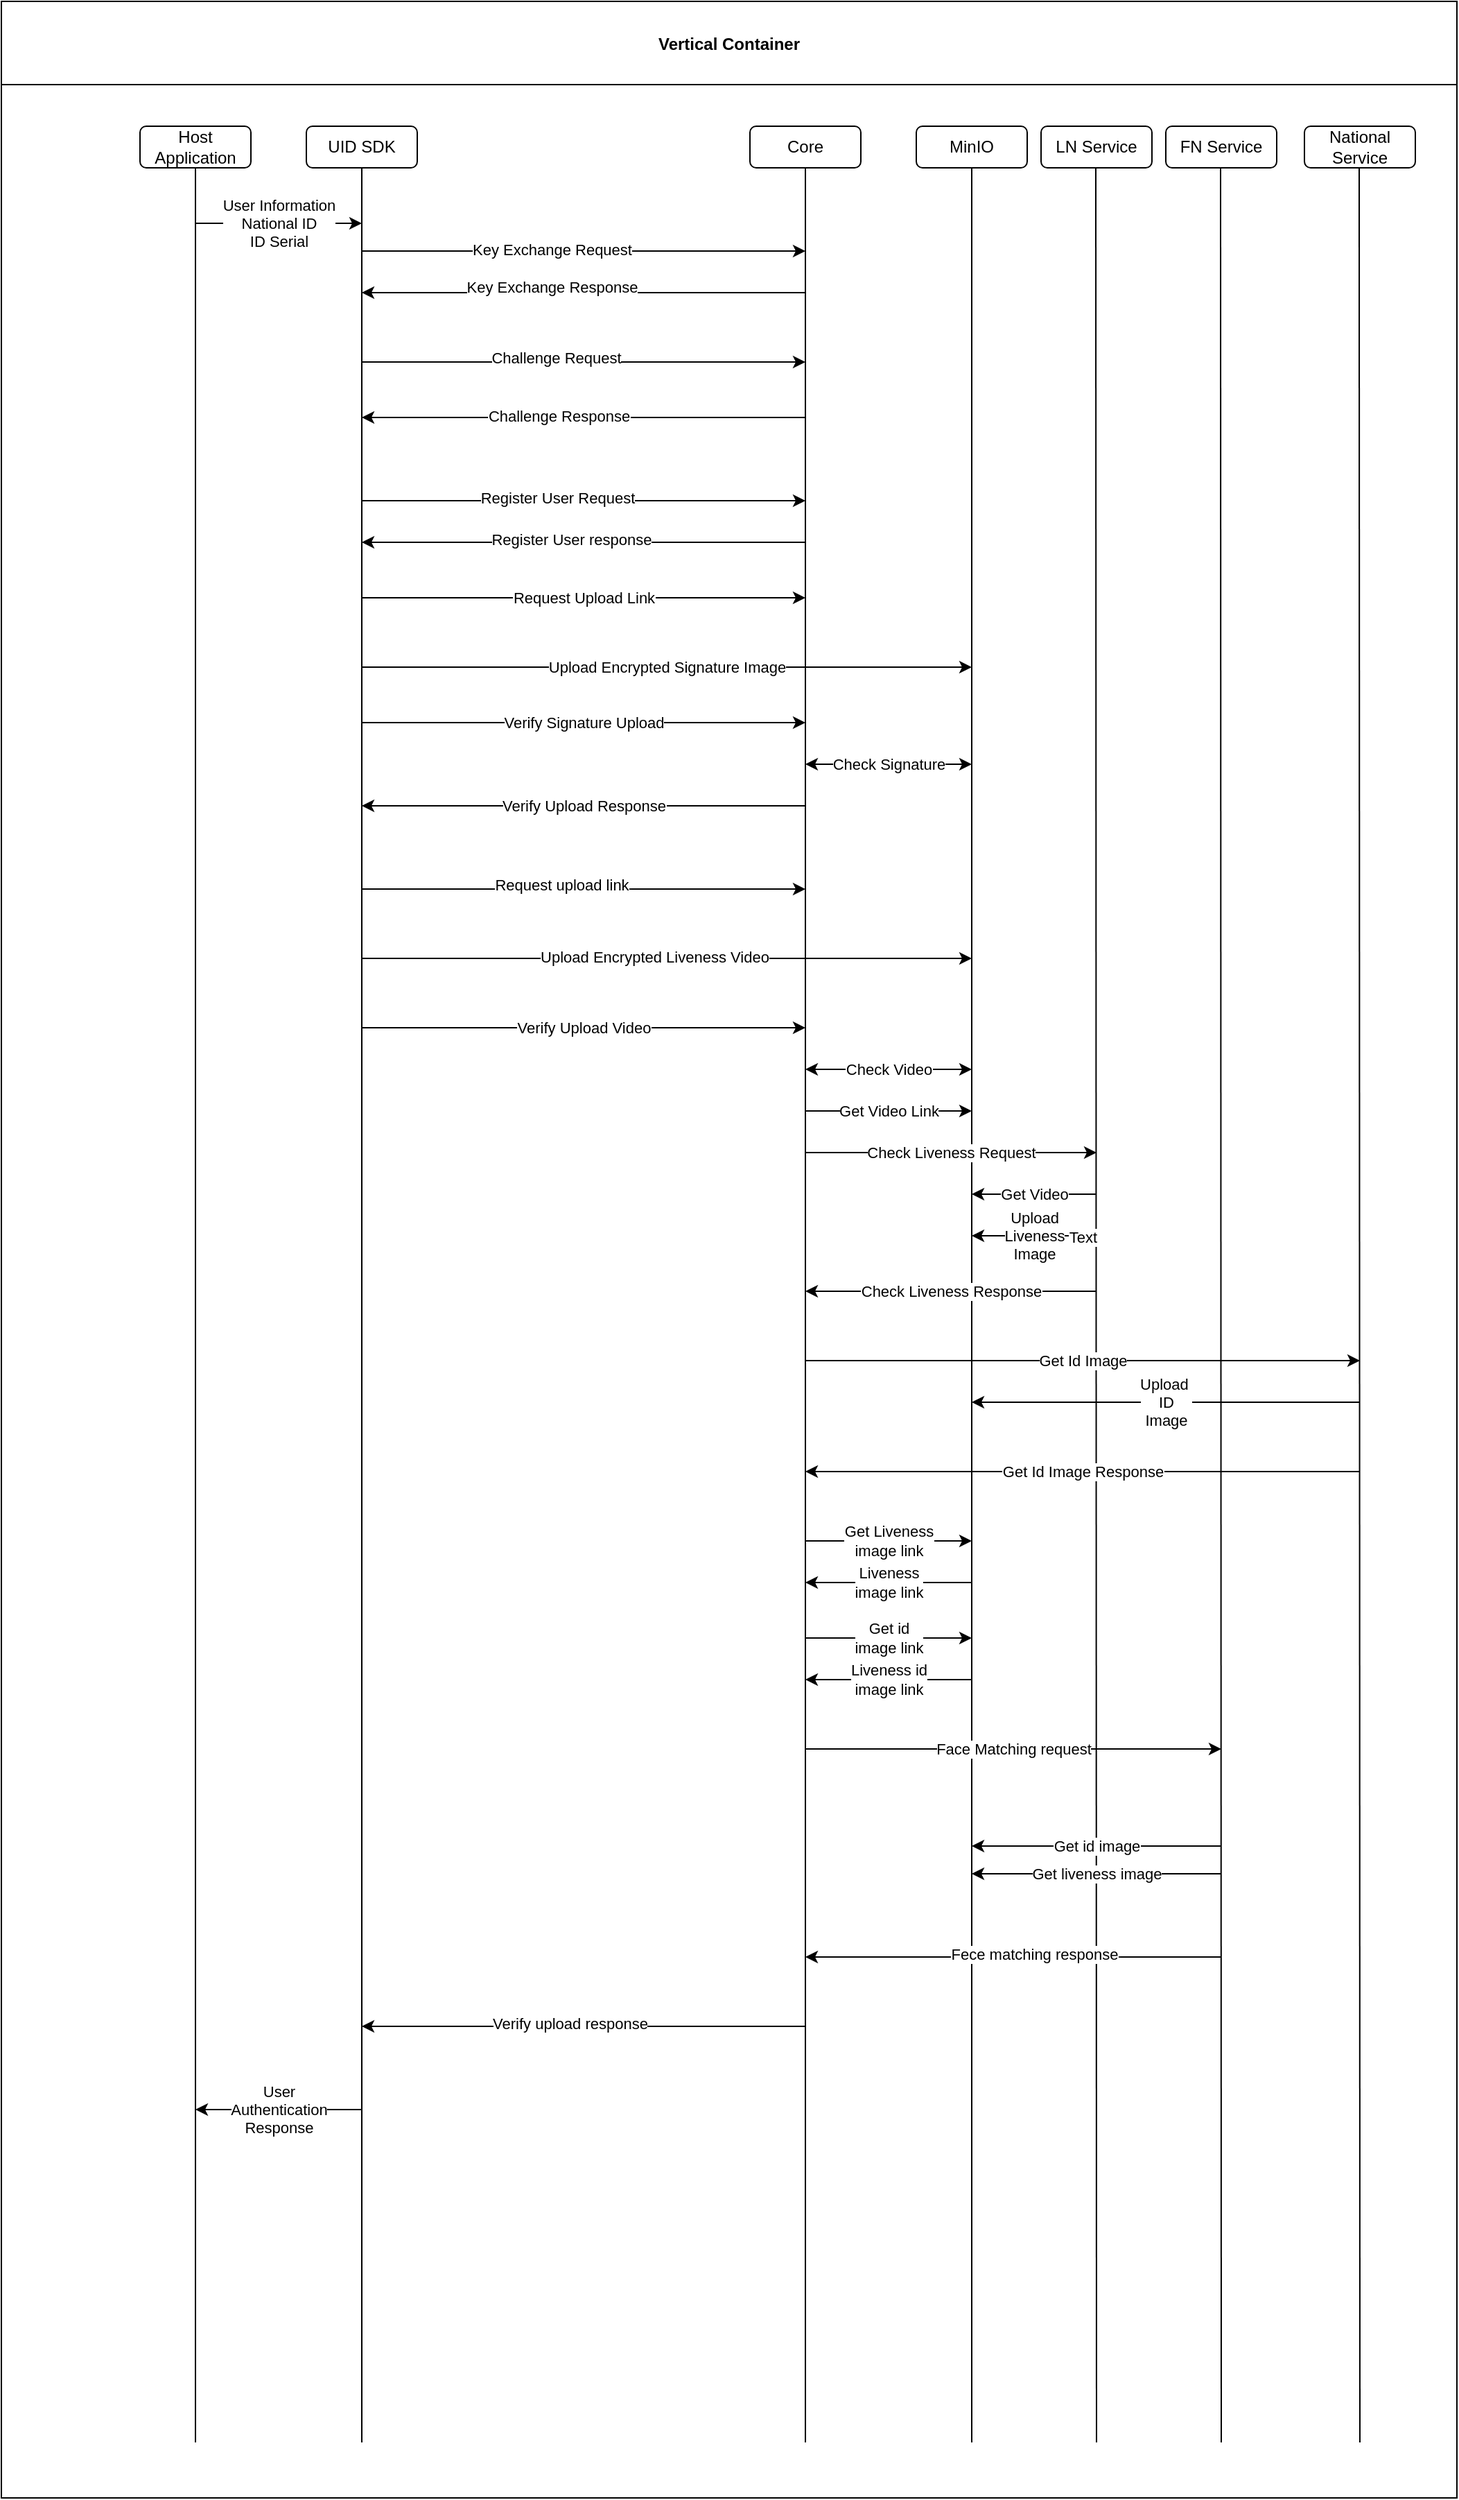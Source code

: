 <mxfile version="18.1.3" type="device"><diagram id="kgpKYQtTHZ0yAKxKKP6v" name="Page-1"><mxGraphModel dx="1852" dy="1775" grid="1" gridSize="10" guides="1" tooltips="1" connect="1" arrows="1" fold="1" page="1" pageScale="1" pageWidth="850" pageHeight="1100" math="0" shadow="0"><root><mxCell id="0"/><mxCell id="1" parent="0"/><mxCell id="A87Fh1cTlAJKQTK--oxS-1" value="" style="endArrow=none;html=1;rounded=0;" parent="1" edge="1"><mxGeometry width="50" height="50" relative="1" as="geometry"><mxPoint x="80" y="1720" as="sourcePoint"/><mxPoint x="80" y="80" as="targetPoint"/></mxGeometry></mxCell><mxCell id="A87Fh1cTlAJKQTK--oxS-2" value="" style="endArrow=none;html=1;rounded=0;" parent="1" edge="1"><mxGeometry width="50" height="50" relative="1" as="geometry"><mxPoint x="520" y="1720" as="sourcePoint"/><mxPoint x="520" y="80" as="targetPoint"/></mxGeometry></mxCell><mxCell id="A87Fh1cTlAJKQTK--oxS-3" value="" style="endArrow=none;html=1;rounded=0;" parent="1" edge="1"><mxGeometry width="50" height="50" relative="1" as="geometry"><mxPoint x="200" y="1720" as="sourcePoint"/><mxPoint x="200" y="80" as="targetPoint"/></mxGeometry></mxCell><mxCell id="A87Fh1cTlAJKQTK--oxS-4" value="User Information&lt;br&gt;National ID&lt;br&gt;ID Serial" style="endArrow=classic;html=1;rounded=0;" parent="1" edge="1"><mxGeometry width="50" height="50" relative="1" as="geometry"><mxPoint x="80" y="120" as="sourcePoint"/><mxPoint x="200" y="120" as="targetPoint"/></mxGeometry></mxCell><mxCell id="A87Fh1cTlAJKQTK--oxS-11" value="" style="endArrow=classic;html=1;rounded=0;" parent="1" edge="1"><mxGeometry width="50" height="50" relative="1" as="geometry"><mxPoint x="200" y="140" as="sourcePoint"/><mxPoint x="520" y="140" as="targetPoint"/></mxGeometry></mxCell><mxCell id="A87Fh1cTlAJKQTK--oxS-12" value="Key Exchange Request" style="edgeLabel;html=1;align=center;verticalAlign=middle;resizable=0;points=[];" parent="A87Fh1cTlAJKQTK--oxS-11" vertex="1" connectable="0"><mxGeometry x="-0.144" y="2" relative="1" as="geometry"><mxPoint y="1" as="offset"/></mxGeometry></mxCell><mxCell id="A87Fh1cTlAJKQTK--oxS-13" value="" style="endArrow=classic;html=1;rounded=0;" parent="1" edge="1"><mxGeometry width="50" height="50" relative="1" as="geometry"><mxPoint x="520" y="170" as="sourcePoint"/><mxPoint x="200" y="170" as="targetPoint"/></mxGeometry></mxCell><mxCell id="A87Fh1cTlAJKQTK--oxS-14" value="Key Exchange Response" style="edgeLabel;html=1;align=center;verticalAlign=middle;resizable=0;points=[];" parent="A87Fh1cTlAJKQTK--oxS-13" vertex="1" connectable="0"><mxGeometry x="0.144" y="-4" relative="1" as="geometry"><mxPoint as="offset"/></mxGeometry></mxCell><mxCell id="A87Fh1cTlAJKQTK--oxS-15" value="" style="endArrow=classic;html=1;rounded=0;" parent="1" edge="1"><mxGeometry width="50" height="50" relative="1" as="geometry"><mxPoint x="200" y="220" as="sourcePoint"/><mxPoint x="520" y="220" as="targetPoint"/></mxGeometry></mxCell><mxCell id="A87Fh1cTlAJKQTK--oxS-16" value="Challenge Request" style="edgeLabel;html=1;align=center;verticalAlign=middle;resizable=0;points=[];" parent="A87Fh1cTlAJKQTK--oxS-15" vertex="1" connectable="0"><mxGeometry x="-0.125" y="4" relative="1" as="geometry"><mxPoint y="1" as="offset"/></mxGeometry></mxCell><mxCell id="A87Fh1cTlAJKQTK--oxS-17" value="" style="endArrow=classic;html=1;rounded=0;" parent="1" edge="1"><mxGeometry width="50" height="50" relative="1" as="geometry"><mxPoint x="520" y="260" as="sourcePoint"/><mxPoint x="200" y="260" as="targetPoint"/></mxGeometry></mxCell><mxCell id="A87Fh1cTlAJKQTK--oxS-18" value="Challenge Response" style="edgeLabel;html=1;align=center;verticalAlign=middle;resizable=0;points=[];" parent="A87Fh1cTlAJKQTK--oxS-17" vertex="1" connectable="0"><mxGeometry x="0.113" y="-1" relative="1" as="geometry"><mxPoint as="offset"/></mxGeometry></mxCell><mxCell id="A87Fh1cTlAJKQTK--oxS-19" value="" style="endArrow=classic;html=1;rounded=0;" parent="1" edge="1"><mxGeometry width="50" height="50" relative="1" as="geometry"><mxPoint x="200" y="320" as="sourcePoint"/><mxPoint x="520" y="320" as="targetPoint"/></mxGeometry></mxCell><mxCell id="A87Fh1cTlAJKQTK--oxS-20" value="Register User Request" style="edgeLabel;html=1;align=center;verticalAlign=middle;resizable=0;points=[];" parent="A87Fh1cTlAJKQTK--oxS-19" vertex="1" connectable="0"><mxGeometry x="-0.119" y="3" relative="1" as="geometry"><mxPoint y="1" as="offset"/></mxGeometry></mxCell><mxCell id="A87Fh1cTlAJKQTK--oxS-21" value="" style="endArrow=classic;html=1;rounded=0;" parent="1" edge="1"><mxGeometry width="50" height="50" relative="1" as="geometry"><mxPoint x="520" y="350" as="sourcePoint"/><mxPoint x="200" y="350" as="targetPoint"/></mxGeometry></mxCell><mxCell id="A87Fh1cTlAJKQTK--oxS-24" value="Register User response" style="edgeLabel;html=1;align=center;verticalAlign=middle;resizable=0;points=[];" parent="A87Fh1cTlAJKQTK--oxS-21" vertex="1" connectable="0"><mxGeometry x="0.056" y="-2" relative="1" as="geometry"><mxPoint as="offset"/></mxGeometry></mxCell><mxCell id="A87Fh1cTlAJKQTK--oxS-25" value="Request Upload Link" style="endArrow=classic;html=1;rounded=0;" parent="1" edge="1"><mxGeometry width="50" height="50" relative="1" as="geometry"><mxPoint x="200" y="390" as="sourcePoint"/><mxPoint x="520" y="390" as="targetPoint"/></mxGeometry></mxCell><mxCell id="A87Fh1cTlAJKQTK--oxS-26" value="" style="endArrow=none;html=1;rounded=0;" parent="1" edge="1"><mxGeometry width="50" height="50" relative="1" as="geometry"><mxPoint x="640" y="1720" as="sourcePoint"/><mxPoint x="640" y="80" as="targetPoint"/></mxGeometry></mxCell><mxCell id="A87Fh1cTlAJKQTK--oxS-27" value="Upload Encrypted Signature Image" style="endArrow=classic;html=1;rounded=0;" parent="1" edge="1"><mxGeometry width="50" height="50" relative="1" as="geometry"><mxPoint x="200" y="440" as="sourcePoint"/><mxPoint x="640" y="440" as="targetPoint"/></mxGeometry></mxCell><mxCell id="A87Fh1cTlAJKQTK--oxS-28" value="Verify Signature Upload" style="endArrow=classic;html=1;rounded=0;" parent="1" edge="1"><mxGeometry width="50" height="50" relative="1" as="geometry"><mxPoint x="200" y="480" as="sourcePoint"/><mxPoint x="520" y="480" as="targetPoint"/></mxGeometry></mxCell><mxCell id="A87Fh1cTlAJKQTK--oxS-30" value="Check Signature" style="endArrow=classic;startArrow=classic;html=1;rounded=0;" parent="1" edge="1"><mxGeometry width="50" height="50" relative="1" as="geometry"><mxPoint x="520" y="510" as="sourcePoint"/><mxPoint x="640" y="510" as="targetPoint"/></mxGeometry></mxCell><mxCell id="A87Fh1cTlAJKQTK--oxS-31" value="Verify Upload Response" style="endArrow=classic;html=1;rounded=0;" parent="1" edge="1"><mxGeometry width="50" height="50" relative="1" as="geometry"><mxPoint x="520" y="540" as="sourcePoint"/><mxPoint x="200" y="540" as="targetPoint"/></mxGeometry></mxCell><mxCell id="A87Fh1cTlAJKQTK--oxS-32" value="" style="endArrow=classic;html=1;rounded=0;" parent="1" edge="1"><mxGeometry width="50" height="50" relative="1" as="geometry"><mxPoint x="200" y="600" as="sourcePoint"/><mxPoint x="520" y="600" as="targetPoint"/></mxGeometry></mxCell><mxCell id="A87Fh1cTlAJKQTK--oxS-33" value="Request upload link" style="edgeLabel;html=1;align=center;verticalAlign=middle;resizable=0;points=[];" parent="A87Fh1cTlAJKQTK--oxS-32" vertex="1" connectable="0"><mxGeometry x="-0.1" y="4" relative="1" as="geometry"><mxPoint y="1" as="offset"/></mxGeometry></mxCell><mxCell id="A87Fh1cTlAJKQTK--oxS-34" value="" style="endArrow=classic;html=1;rounded=0;" parent="1" edge="1"><mxGeometry width="50" height="50" relative="1" as="geometry"><mxPoint x="200" y="650" as="sourcePoint"/><mxPoint x="640" y="650" as="targetPoint"/></mxGeometry></mxCell><mxCell id="A87Fh1cTlAJKQTK--oxS-36" value="Upload Encrypted Liveness Video" style="edgeLabel;html=1;align=center;verticalAlign=middle;resizable=0;points=[];" parent="A87Fh1cTlAJKQTK--oxS-34" vertex="1" connectable="0"><mxGeometry x="-0.041" y="2" relative="1" as="geometry"><mxPoint y="1" as="offset"/></mxGeometry></mxCell><mxCell id="A87Fh1cTlAJKQTK--oxS-37" value="Verify Upload Video" style="endArrow=classic;html=1;rounded=0;" parent="1" edge="1"><mxGeometry width="50" height="50" relative="1" as="geometry"><mxPoint x="200" y="700" as="sourcePoint"/><mxPoint x="520" y="700" as="targetPoint"/></mxGeometry></mxCell><mxCell id="A87Fh1cTlAJKQTK--oxS-38" value="Check Video" style="endArrow=classic;startArrow=classic;html=1;rounded=0;" parent="1" edge="1"><mxGeometry width="50" height="50" relative="1" as="geometry"><mxPoint x="520" y="730" as="sourcePoint"/><mxPoint x="640" y="730" as="targetPoint"/></mxGeometry></mxCell><mxCell id="A87Fh1cTlAJKQTK--oxS-40" value="Core" style="rounded=1;whiteSpace=wrap;html=1;" parent="1" vertex="1"><mxGeometry x="480" y="50" width="80" height="30" as="geometry"/></mxCell><mxCell id="A87Fh1cTlAJKQTK--oxS-42" value="MinIO" style="rounded=1;whiteSpace=wrap;html=1;" parent="1" vertex="1"><mxGeometry x="600" y="50" width="80" height="30" as="geometry"/></mxCell><mxCell id="A87Fh1cTlAJKQTK--oxS-43" value="Get Video Link" style="endArrow=classic;html=1;rounded=0;" parent="1" edge="1"><mxGeometry width="50" height="50" relative="1" as="geometry"><mxPoint x="520" y="760" as="sourcePoint"/><mxPoint x="640" y="760" as="targetPoint"/></mxGeometry></mxCell><mxCell id="A87Fh1cTlAJKQTK--oxS-44" value="" style="endArrow=none;html=1;rounded=0;" parent="1" edge="1"><mxGeometry width="50" height="50" relative="1" as="geometry"><mxPoint x="730" y="1720" as="sourcePoint"/><mxPoint x="729.5" y="80" as="targetPoint"/></mxGeometry></mxCell><mxCell id="A87Fh1cTlAJKQTK--oxS-45" value="LN Service" style="rounded=1;whiteSpace=wrap;html=1;" parent="1" vertex="1"><mxGeometry x="690" y="50" width="80" height="30" as="geometry"/></mxCell><mxCell id="A87Fh1cTlAJKQTK--oxS-46" value="Check Liveness Request" style="endArrow=classic;html=1;rounded=0;" parent="1" edge="1"><mxGeometry width="50" height="50" relative="1" as="geometry"><mxPoint x="520" y="790" as="sourcePoint"/><mxPoint x="730" y="790" as="targetPoint"/></mxGeometry></mxCell><mxCell id="A87Fh1cTlAJKQTK--oxS-47" value="Get Video" style="endArrow=classic;html=1;rounded=0;" parent="1" edge="1"><mxGeometry width="50" height="50" relative="1" as="geometry"><mxPoint x="730" y="820" as="sourcePoint"/><mxPoint x="640" y="820" as="targetPoint"/></mxGeometry></mxCell><mxCell id="A87Fh1cTlAJKQTK--oxS-48" value="Upload &lt;br&gt;Liveness&lt;br&gt;Image" style="endArrow=classic;html=1;rounded=0;" parent="1" edge="1"><mxGeometry width="50" height="50" relative="1" as="geometry"><mxPoint x="730" y="850" as="sourcePoint"/><mxPoint x="640" y="850" as="targetPoint"/></mxGeometry></mxCell><mxCell id="A87Fh1cTlAJKQTK--oxS-49" value="Text" style="edgeLabel;html=1;align=center;verticalAlign=middle;resizable=0;points=[];" parent="A87Fh1cTlAJKQTK--oxS-48" vertex="1" connectable="0"><mxGeometry x="-0.778" y="1" relative="1" as="geometry"><mxPoint as="offset"/></mxGeometry></mxCell><mxCell id="A87Fh1cTlAJKQTK--oxS-52" value="Check Liveness Response" style="endArrow=classic;html=1;rounded=0;" parent="1" edge="1"><mxGeometry width="50" height="50" relative="1" as="geometry"><mxPoint x="730" y="890" as="sourcePoint"/><mxPoint x="520" y="890" as="targetPoint"/></mxGeometry></mxCell><mxCell id="A87Fh1cTlAJKQTK--oxS-53" value="" style="endArrow=none;html=1;rounded=0;" parent="1" edge="1"><mxGeometry width="50" height="50" relative="1" as="geometry"><mxPoint x="820" y="1720" as="sourcePoint"/><mxPoint x="819.5" y="80" as="targetPoint"/></mxGeometry></mxCell><mxCell id="A87Fh1cTlAJKQTK--oxS-54" value="FN Service" style="rounded=1;whiteSpace=wrap;html=1;" parent="1" vertex="1"><mxGeometry x="780" y="50" width="80" height="30" as="geometry"/></mxCell><mxCell id="A87Fh1cTlAJKQTK--oxS-55" value="" style="endArrow=none;html=1;rounded=0;" parent="1" edge="1"><mxGeometry width="50" height="50" relative="1" as="geometry"><mxPoint x="920" y="1720" as="sourcePoint"/><mxPoint x="919.5" y="80" as="targetPoint"/></mxGeometry></mxCell><mxCell id="A87Fh1cTlAJKQTK--oxS-56" value="National Service" style="rounded=1;whiteSpace=wrap;html=1;" parent="1" vertex="1"><mxGeometry x="880" y="50" width="80" height="30" as="geometry"/></mxCell><mxCell id="A87Fh1cTlAJKQTK--oxS-57" value="Get Id Image" style="endArrow=classic;html=1;rounded=0;" parent="1" edge="1"><mxGeometry width="50" height="50" relative="1" as="geometry"><mxPoint x="520" y="940" as="sourcePoint"/><mxPoint x="920" y="940" as="targetPoint"/></mxGeometry></mxCell><mxCell id="A87Fh1cTlAJKQTK--oxS-58" value="Upload&amp;nbsp;&lt;br&gt;ID&lt;br&gt;Image" style="endArrow=classic;html=1;rounded=0;" parent="1" edge="1"><mxGeometry width="50" height="50" relative="1" as="geometry"><mxPoint x="920" y="970" as="sourcePoint"/><mxPoint x="640" y="970" as="targetPoint"/></mxGeometry></mxCell><mxCell id="A87Fh1cTlAJKQTK--oxS-59" value="Get Id Image Response" style="endArrow=classic;html=1;rounded=0;" parent="1" edge="1"><mxGeometry width="50" height="50" relative="1" as="geometry"><mxPoint x="920" y="1020" as="sourcePoint"/><mxPoint x="520" y="1020" as="targetPoint"/></mxGeometry></mxCell><mxCell id="A87Fh1cTlAJKQTK--oxS-60" value="Get Liveness &lt;br&gt;image link" style="endArrow=classic;html=1;rounded=0;" parent="1" edge="1"><mxGeometry width="50" height="50" relative="1" as="geometry"><mxPoint x="520" y="1070" as="sourcePoint"/><mxPoint x="640" y="1070" as="targetPoint"/></mxGeometry></mxCell><mxCell id="A87Fh1cTlAJKQTK--oxS-61" value="Get id &lt;br&gt;image link" style="endArrow=classic;html=1;rounded=0;" parent="1" edge="1"><mxGeometry width="50" height="50" relative="1" as="geometry"><mxPoint x="520" y="1140" as="sourcePoint"/><mxPoint x="640" y="1140" as="targetPoint"/></mxGeometry></mxCell><mxCell id="A87Fh1cTlAJKQTK--oxS-63" value="Liveness &lt;br&gt;image link" style="endArrow=classic;html=1;rounded=0;" parent="1" edge="1"><mxGeometry width="50" height="50" relative="1" as="geometry"><mxPoint x="640" y="1100" as="sourcePoint"/><mxPoint x="520" y="1100" as="targetPoint"/></mxGeometry></mxCell><mxCell id="A87Fh1cTlAJKQTK--oxS-64" value="Liveness id &lt;br&gt;image link" style="endArrow=classic;html=1;rounded=0;" parent="1" edge="1"><mxGeometry width="50" height="50" relative="1" as="geometry"><mxPoint x="640" y="1170" as="sourcePoint"/><mxPoint x="520" y="1170" as="targetPoint"/></mxGeometry></mxCell><mxCell id="A87Fh1cTlAJKQTK--oxS-65" value="Face Matching request" style="endArrow=classic;html=1;rounded=0;" parent="1" edge="1"><mxGeometry width="50" height="50" relative="1" as="geometry"><mxPoint x="520" y="1220" as="sourcePoint"/><mxPoint x="820" y="1220" as="targetPoint"/></mxGeometry></mxCell><mxCell id="A87Fh1cTlAJKQTK--oxS-66" value="" style="endArrow=classic;html=1;rounded=0;" parent="1" edge="1"><mxGeometry width="50" height="50" relative="1" as="geometry"><mxPoint x="820" y="1370" as="sourcePoint"/><mxPoint x="520" y="1370" as="targetPoint"/></mxGeometry></mxCell><mxCell id="A87Fh1cTlAJKQTK--oxS-69" value="Fece matching response" style="edgeLabel;html=1;align=center;verticalAlign=middle;resizable=0;points=[];" parent="A87Fh1cTlAJKQTK--oxS-66" vertex="1" connectable="0"><mxGeometry x="-0.1" y="-2" relative="1" as="geometry"><mxPoint as="offset"/></mxGeometry></mxCell><mxCell id="A87Fh1cTlAJKQTK--oxS-67" value="Get id image" style="endArrow=classic;html=1;rounded=0;" parent="1" edge="1"><mxGeometry width="50" height="50" relative="1" as="geometry"><mxPoint x="820" y="1290" as="sourcePoint"/><mxPoint x="640" y="1290" as="targetPoint"/></mxGeometry></mxCell><mxCell id="A87Fh1cTlAJKQTK--oxS-68" value="Get liveness image" style="endArrow=classic;html=1;rounded=0;" parent="1" edge="1"><mxGeometry width="50" height="50" relative="1" as="geometry"><mxPoint x="820" y="1310" as="sourcePoint"/><mxPoint x="640" y="1310" as="targetPoint"/></mxGeometry></mxCell><mxCell id="A87Fh1cTlAJKQTK--oxS-70" value="" style="endArrow=classic;html=1;rounded=0;" parent="1" edge="1"><mxGeometry width="50" height="50" relative="1" as="geometry"><mxPoint x="520" y="1420" as="sourcePoint"/><mxPoint x="200" y="1420" as="targetPoint"/></mxGeometry></mxCell><mxCell id="A87Fh1cTlAJKQTK--oxS-71" value="Verify upload response" style="edgeLabel;html=1;align=center;verticalAlign=middle;resizable=0;points=[];" parent="A87Fh1cTlAJKQTK--oxS-70" vertex="1" connectable="0"><mxGeometry x="0.062" y="-2" relative="1" as="geometry"><mxPoint as="offset"/></mxGeometry></mxCell><mxCell id="A87Fh1cTlAJKQTK--oxS-72" value="User&lt;br&gt;Authentication&lt;br&gt;Response" style="endArrow=classic;html=1;rounded=0;" parent="1" edge="1"><mxGeometry width="50" height="50" relative="1" as="geometry"><mxPoint x="200" y="1480" as="sourcePoint"/><mxPoint x="80" y="1480" as="targetPoint"/></mxGeometry></mxCell><mxCell id="A87Fh1cTlAJKQTK--oxS-73" value="UID SDK" style="rounded=1;whiteSpace=wrap;html=1;" parent="1" vertex="1"><mxGeometry x="160" y="50" width="80" height="30" as="geometry"/></mxCell><mxCell id="A87Fh1cTlAJKQTK--oxS-74" value="Host Application" style="rounded=1;whiteSpace=wrap;html=1;" parent="1" vertex="1"><mxGeometry x="40" y="50" width="80" height="30" as="geometry"/></mxCell><mxCell id="A87Fh1cTlAJKQTK--oxS-80" value="Vertical Container" style="swimlane;startSize=60;" parent="1" vertex="1"><mxGeometry x="-60" y="-40" width="1050" height="1800" as="geometry"><mxRectangle x="-60" y="-40" width="130" height="60" as="alternateBounds"/></mxGeometry></mxCell></root></mxGraphModel></diagram></mxfile>